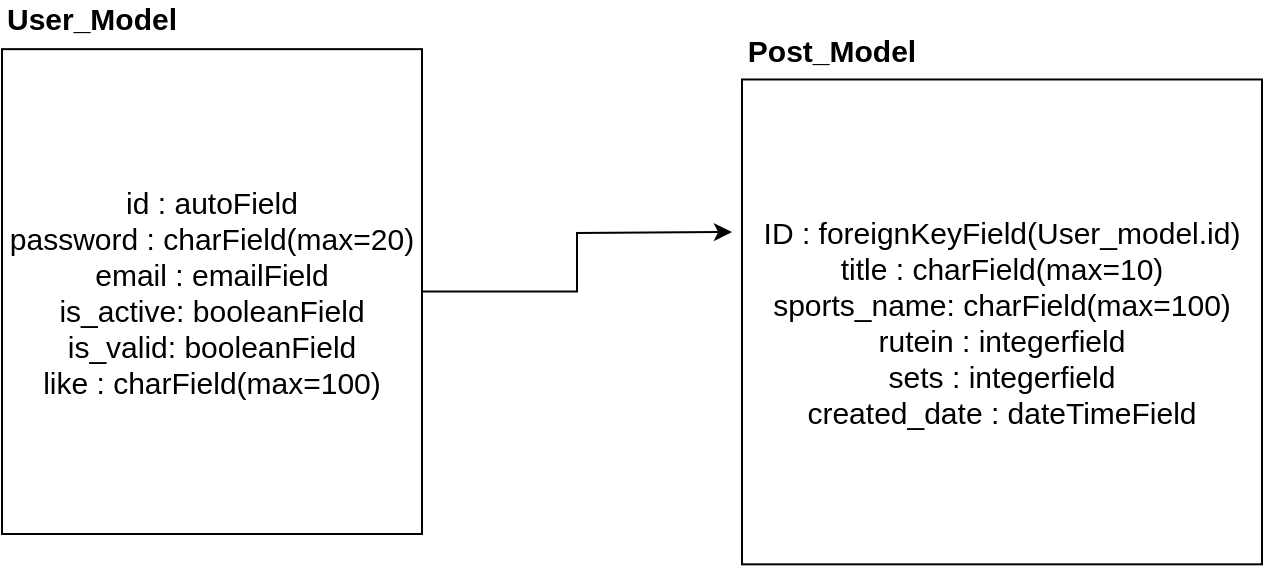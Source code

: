 <mxfile version="13.5.0" type="github">
  <diagram id="6fkA1qd8soi0L3PjMzN8" name="Page-1">
    <mxGraphModel dx="1221" dy="688" grid="1" gridSize="10" guides="1" tooltips="1" connect="1" arrows="1" fold="1" page="1" pageScale="1" pageWidth="827" pageHeight="1169" math="0" shadow="0">
      <root>
        <mxCell id="0" />
        <mxCell id="1" parent="0" />
        <mxCell id="N1DQkC1bA7dR1-oS_HL2-6" value="" style="group" vertex="1" connectable="0" parent="1">
          <mxGeometry x="60" y="40" width="260" height="250" as="geometry" />
        </mxCell>
        <mxCell id="N1DQkC1bA7dR1-oS_HL2-3" value="&lt;span style=&quot;font-size: 15px&quot;&gt;id : autoField&lt;br&gt;password : charField(max=20)&lt;br&gt;email : emailField&lt;br&gt;is_active: booleanField&lt;br&gt;is_valid: booleanField&lt;br&gt;like : charField(max=100)&lt;/span&gt;" style="rounded=0;whiteSpace=wrap;html=1;" vertex="1" parent="N1DQkC1bA7dR1-oS_HL2-6">
          <mxGeometry y="7.58" width="210" height="242.42" as="geometry" />
        </mxCell>
        <mxCell id="N1DQkC1bA7dR1-oS_HL2-11" value="&lt;font style=&quot;font-size: 15px&quot;&gt;&lt;b&gt;User_Model&lt;/b&gt;&lt;/font&gt;" style="text;html=1;strokeColor=none;fillColor=none;align=center;verticalAlign=middle;whiteSpace=wrap;rounded=0;" vertex="1" parent="1">
          <mxGeometry x="60" y="24.844" width="89.655" height="15.152" as="geometry" />
        </mxCell>
        <mxCell id="N1DQkC1bA7dR1-oS_HL2-16" value="" style="group" vertex="1" connectable="0" parent="1">
          <mxGeometry x="430" y="55.16" width="260" height="250" as="geometry" />
        </mxCell>
        <mxCell id="N1DQkC1bA7dR1-oS_HL2-17" value="&lt;span style=&quot;font-size: 15px&quot;&gt;ID : foreignKeyField(User_model.id)&lt;br&gt;title : charField(max=10)&lt;br&gt;&lt;/span&gt;&lt;span style=&quot;font-size: 15px&quot;&gt;sports_name: charField(max=100)&lt;br&gt;&lt;/span&gt;&lt;span style=&quot;font-size: 15px&quot;&gt;rutein : integerfield&lt;/span&gt;&lt;br&gt;&lt;span style=&quot;font-size: 15px&quot;&gt;sets :&amp;nbsp;&lt;/span&gt;&lt;span style=&quot;font-size: 15px&quot;&gt;integerfield&lt;br&gt;created_date : dateTimeField&lt;br&gt;&lt;/span&gt;" style="rounded=0;whiteSpace=wrap;html=1;" vertex="1" parent="N1DQkC1bA7dR1-oS_HL2-16">
          <mxGeometry y="7.58" width="260" height="242.42" as="geometry" />
        </mxCell>
        <mxCell id="N1DQkC1bA7dR1-oS_HL2-18" value="&lt;span style=&quot;font-size: 15px&quot;&gt;&lt;b&gt;Post_Model&lt;/b&gt;&lt;/span&gt;" style="text;html=1;strokeColor=none;fillColor=none;align=center;verticalAlign=middle;whiteSpace=wrap;rounded=0;" vertex="1" parent="1">
          <mxGeometry x="430" y="40.004" width="89.655" height="15.152" as="geometry" />
        </mxCell>
        <mxCell id="N1DQkC1bA7dR1-oS_HL2-19" style="edgeStyle=orthogonalEdgeStyle;rounded=0;orthogonalLoop=1;jettySize=auto;html=1;" edge="1" parent="1" source="N1DQkC1bA7dR1-oS_HL2-3">
          <mxGeometry relative="1" as="geometry">
            <mxPoint x="425" y="139" as="targetPoint" />
          </mxGeometry>
        </mxCell>
      </root>
    </mxGraphModel>
  </diagram>
</mxfile>
